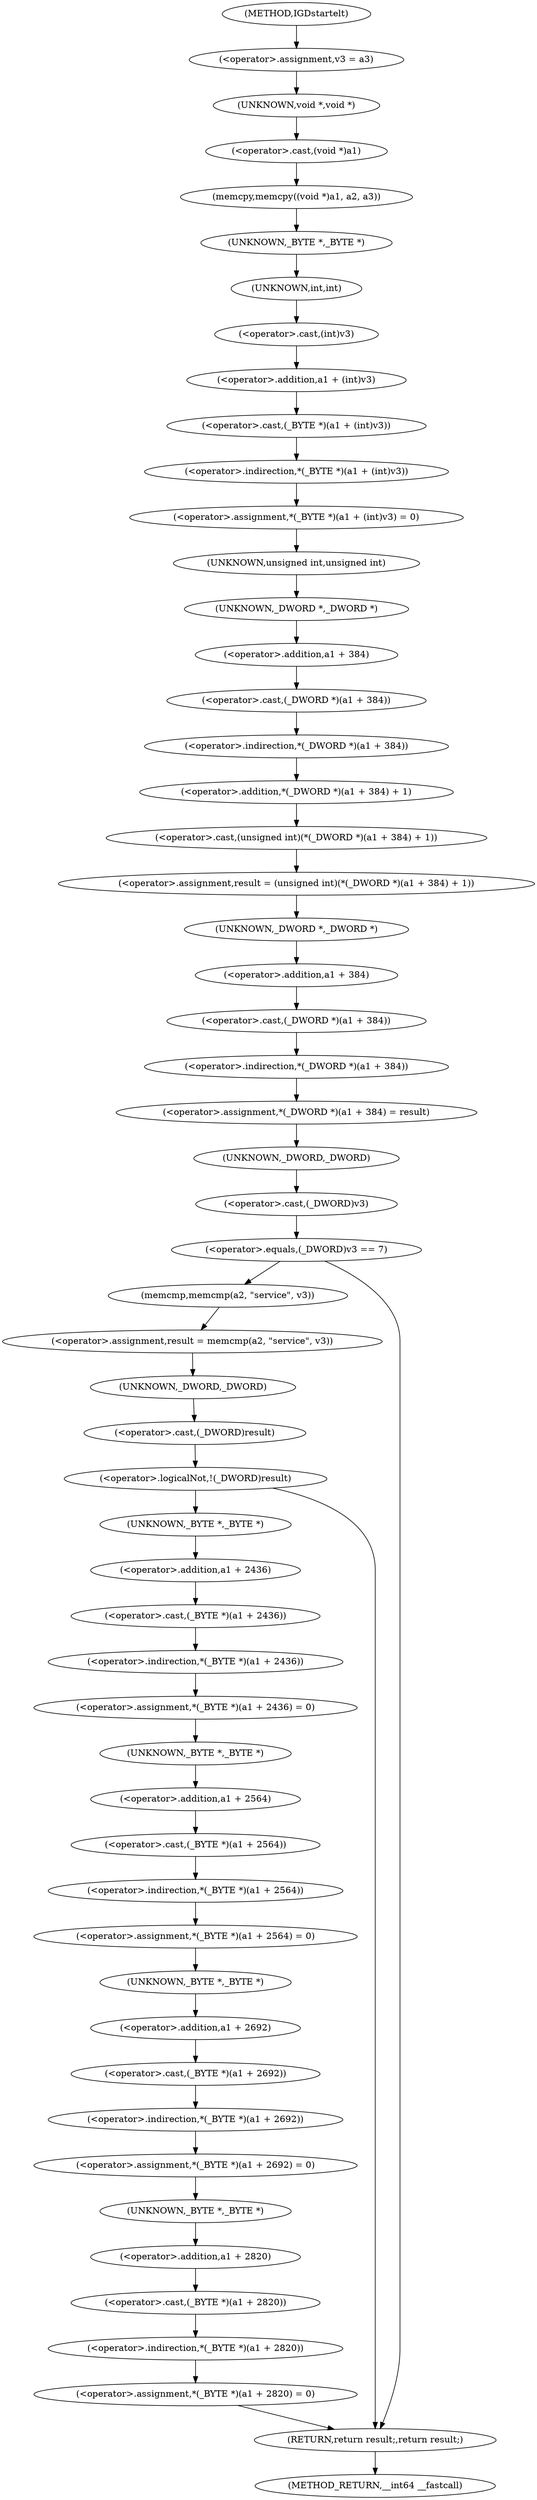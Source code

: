 digraph IGDstartelt {  
"1000110" [label = "(<operator>.assignment,v3 = a3)" ]
"1000113" [label = "(memcpy,memcpy((void *)a1, a2, a3))" ]
"1000114" [label = "(<operator>.cast,(void *)a1)" ]
"1000115" [label = "(UNKNOWN,void *,void *)" ]
"1000119" [label = "(<operator>.assignment,*(_BYTE *)(a1 + (int)v3) = 0)" ]
"1000120" [label = "(<operator>.indirection,*(_BYTE *)(a1 + (int)v3))" ]
"1000121" [label = "(<operator>.cast,(_BYTE *)(a1 + (int)v3))" ]
"1000122" [label = "(UNKNOWN,_BYTE *,_BYTE *)" ]
"1000123" [label = "(<operator>.addition,a1 + (int)v3)" ]
"1000125" [label = "(<operator>.cast,(int)v3)" ]
"1000126" [label = "(UNKNOWN,int,int)" ]
"1000129" [label = "(<operator>.assignment,result = (unsigned int)(*(_DWORD *)(a1 + 384) + 1))" ]
"1000131" [label = "(<operator>.cast,(unsigned int)(*(_DWORD *)(a1 + 384) + 1))" ]
"1000132" [label = "(UNKNOWN,unsigned int,unsigned int)" ]
"1000133" [label = "(<operator>.addition,*(_DWORD *)(a1 + 384) + 1)" ]
"1000134" [label = "(<operator>.indirection,*(_DWORD *)(a1 + 384))" ]
"1000135" [label = "(<operator>.cast,(_DWORD *)(a1 + 384))" ]
"1000136" [label = "(UNKNOWN,_DWORD *,_DWORD *)" ]
"1000137" [label = "(<operator>.addition,a1 + 384)" ]
"1000141" [label = "(<operator>.assignment,*(_DWORD *)(a1 + 384) = result)" ]
"1000142" [label = "(<operator>.indirection,*(_DWORD *)(a1 + 384))" ]
"1000143" [label = "(<operator>.cast,(_DWORD *)(a1 + 384))" ]
"1000144" [label = "(UNKNOWN,_DWORD *,_DWORD *)" ]
"1000145" [label = "(<operator>.addition,a1 + 384)" ]
"1000150" [label = "(<operator>.equals,(_DWORD)v3 == 7)" ]
"1000151" [label = "(<operator>.cast,(_DWORD)v3)" ]
"1000152" [label = "(UNKNOWN,_DWORD,_DWORD)" ]
"1000156" [label = "(<operator>.assignment,result = memcmp(a2, \"service\", v3))" ]
"1000158" [label = "(memcmp,memcmp(a2, \"service\", v3))" ]
"1000163" [label = "(<operator>.logicalNot,!(_DWORD)result)" ]
"1000164" [label = "(<operator>.cast,(_DWORD)result)" ]
"1000165" [label = "(UNKNOWN,_DWORD,_DWORD)" ]
"1000168" [label = "(<operator>.assignment,*(_BYTE *)(a1 + 2436) = 0)" ]
"1000169" [label = "(<operator>.indirection,*(_BYTE *)(a1 + 2436))" ]
"1000170" [label = "(<operator>.cast,(_BYTE *)(a1 + 2436))" ]
"1000171" [label = "(UNKNOWN,_BYTE *,_BYTE *)" ]
"1000172" [label = "(<operator>.addition,a1 + 2436)" ]
"1000176" [label = "(<operator>.assignment,*(_BYTE *)(a1 + 2564) = 0)" ]
"1000177" [label = "(<operator>.indirection,*(_BYTE *)(a1 + 2564))" ]
"1000178" [label = "(<operator>.cast,(_BYTE *)(a1 + 2564))" ]
"1000179" [label = "(UNKNOWN,_BYTE *,_BYTE *)" ]
"1000180" [label = "(<operator>.addition,a1 + 2564)" ]
"1000184" [label = "(<operator>.assignment,*(_BYTE *)(a1 + 2692) = 0)" ]
"1000185" [label = "(<operator>.indirection,*(_BYTE *)(a1 + 2692))" ]
"1000186" [label = "(<operator>.cast,(_BYTE *)(a1 + 2692))" ]
"1000187" [label = "(UNKNOWN,_BYTE *,_BYTE *)" ]
"1000188" [label = "(<operator>.addition,a1 + 2692)" ]
"1000192" [label = "(<operator>.assignment,*(_BYTE *)(a1 + 2820) = 0)" ]
"1000193" [label = "(<operator>.indirection,*(_BYTE *)(a1 + 2820))" ]
"1000194" [label = "(<operator>.cast,(_BYTE *)(a1 + 2820))" ]
"1000195" [label = "(UNKNOWN,_BYTE *,_BYTE *)" ]
"1000196" [label = "(<operator>.addition,a1 + 2820)" ]
"1000200" [label = "(RETURN,return result;,return result;)" ]
"1000103" [label = "(METHOD,IGDstartelt)" ]
"1000202" [label = "(METHOD_RETURN,__int64 __fastcall)" ]
  "1000110" -> "1000115" 
  "1000113" -> "1000122" 
  "1000114" -> "1000113" 
  "1000115" -> "1000114" 
  "1000119" -> "1000132" 
  "1000120" -> "1000119" 
  "1000121" -> "1000120" 
  "1000122" -> "1000126" 
  "1000123" -> "1000121" 
  "1000125" -> "1000123" 
  "1000126" -> "1000125" 
  "1000129" -> "1000144" 
  "1000131" -> "1000129" 
  "1000132" -> "1000136" 
  "1000133" -> "1000131" 
  "1000134" -> "1000133" 
  "1000135" -> "1000134" 
  "1000136" -> "1000137" 
  "1000137" -> "1000135" 
  "1000141" -> "1000152" 
  "1000142" -> "1000141" 
  "1000143" -> "1000142" 
  "1000144" -> "1000145" 
  "1000145" -> "1000143" 
  "1000150" -> "1000158" 
  "1000150" -> "1000200" 
  "1000151" -> "1000150" 
  "1000152" -> "1000151" 
  "1000156" -> "1000165" 
  "1000158" -> "1000156" 
  "1000163" -> "1000171" 
  "1000163" -> "1000200" 
  "1000164" -> "1000163" 
  "1000165" -> "1000164" 
  "1000168" -> "1000179" 
  "1000169" -> "1000168" 
  "1000170" -> "1000169" 
  "1000171" -> "1000172" 
  "1000172" -> "1000170" 
  "1000176" -> "1000187" 
  "1000177" -> "1000176" 
  "1000178" -> "1000177" 
  "1000179" -> "1000180" 
  "1000180" -> "1000178" 
  "1000184" -> "1000195" 
  "1000185" -> "1000184" 
  "1000186" -> "1000185" 
  "1000187" -> "1000188" 
  "1000188" -> "1000186" 
  "1000192" -> "1000200" 
  "1000193" -> "1000192" 
  "1000194" -> "1000193" 
  "1000195" -> "1000196" 
  "1000196" -> "1000194" 
  "1000200" -> "1000202" 
  "1000103" -> "1000110" 
}
